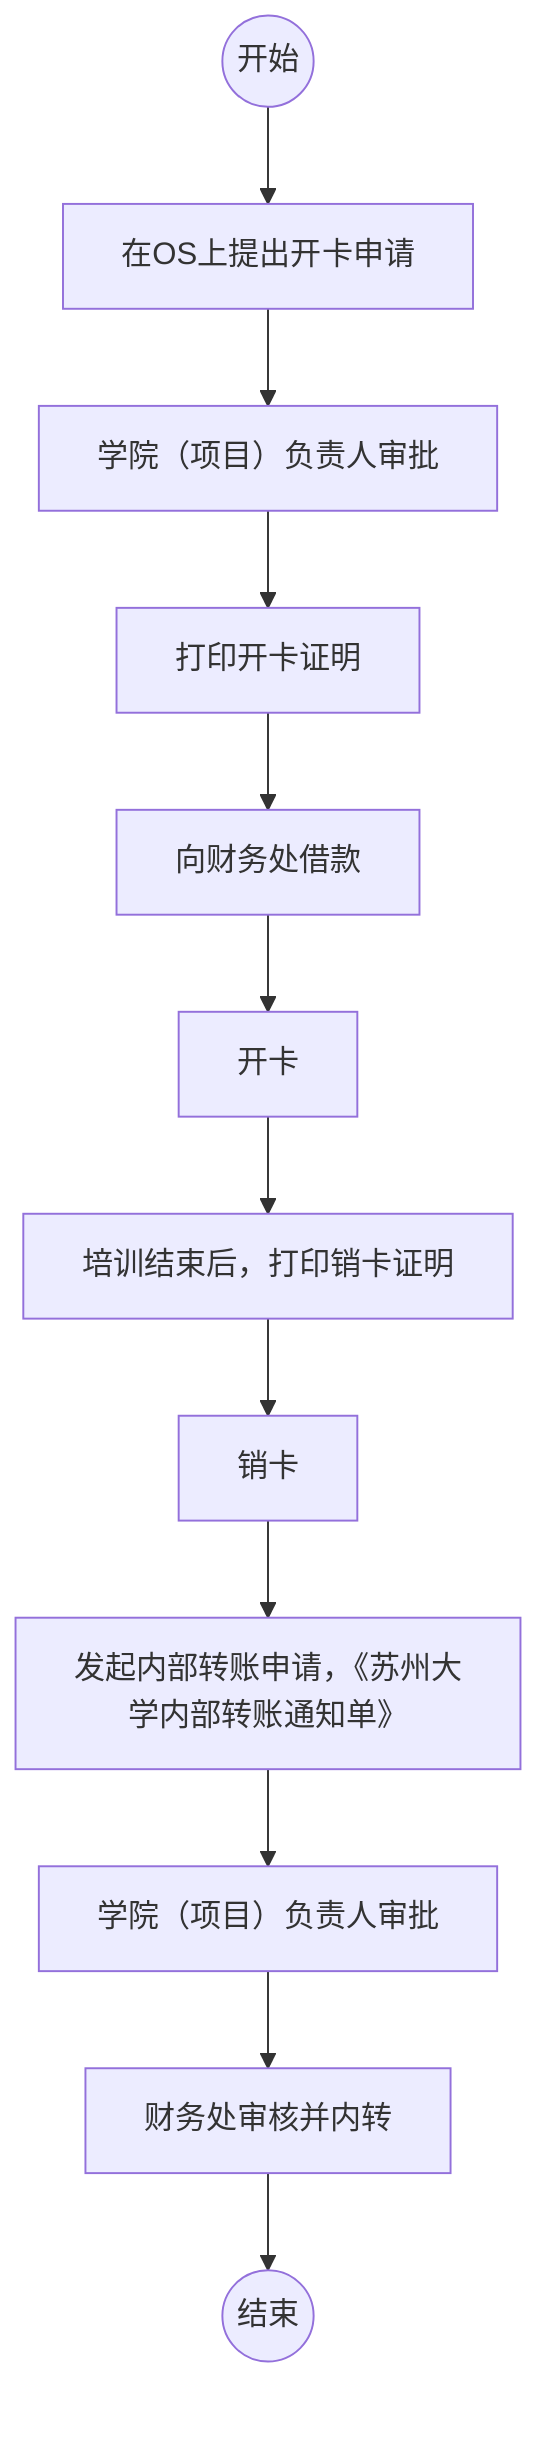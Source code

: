 flowchart TD
    Start((开始)) --> A[在OS上提出开卡申请]
    A --> B[学院（项目）负责人审批]
    B --> C[打印开卡证明]
    C --> D[向财务处借款]
    D --> E[开卡]
    E --> F[培训结束后，打印销卡证明]
    F --> G[销卡]
    G --> H[发起内部转账申请，《苏州大学内部转账通知单》]
    H --> I[学院（项目）负责人审批]
    I --> J[财务处审核并内转]
    J --> End((结束))